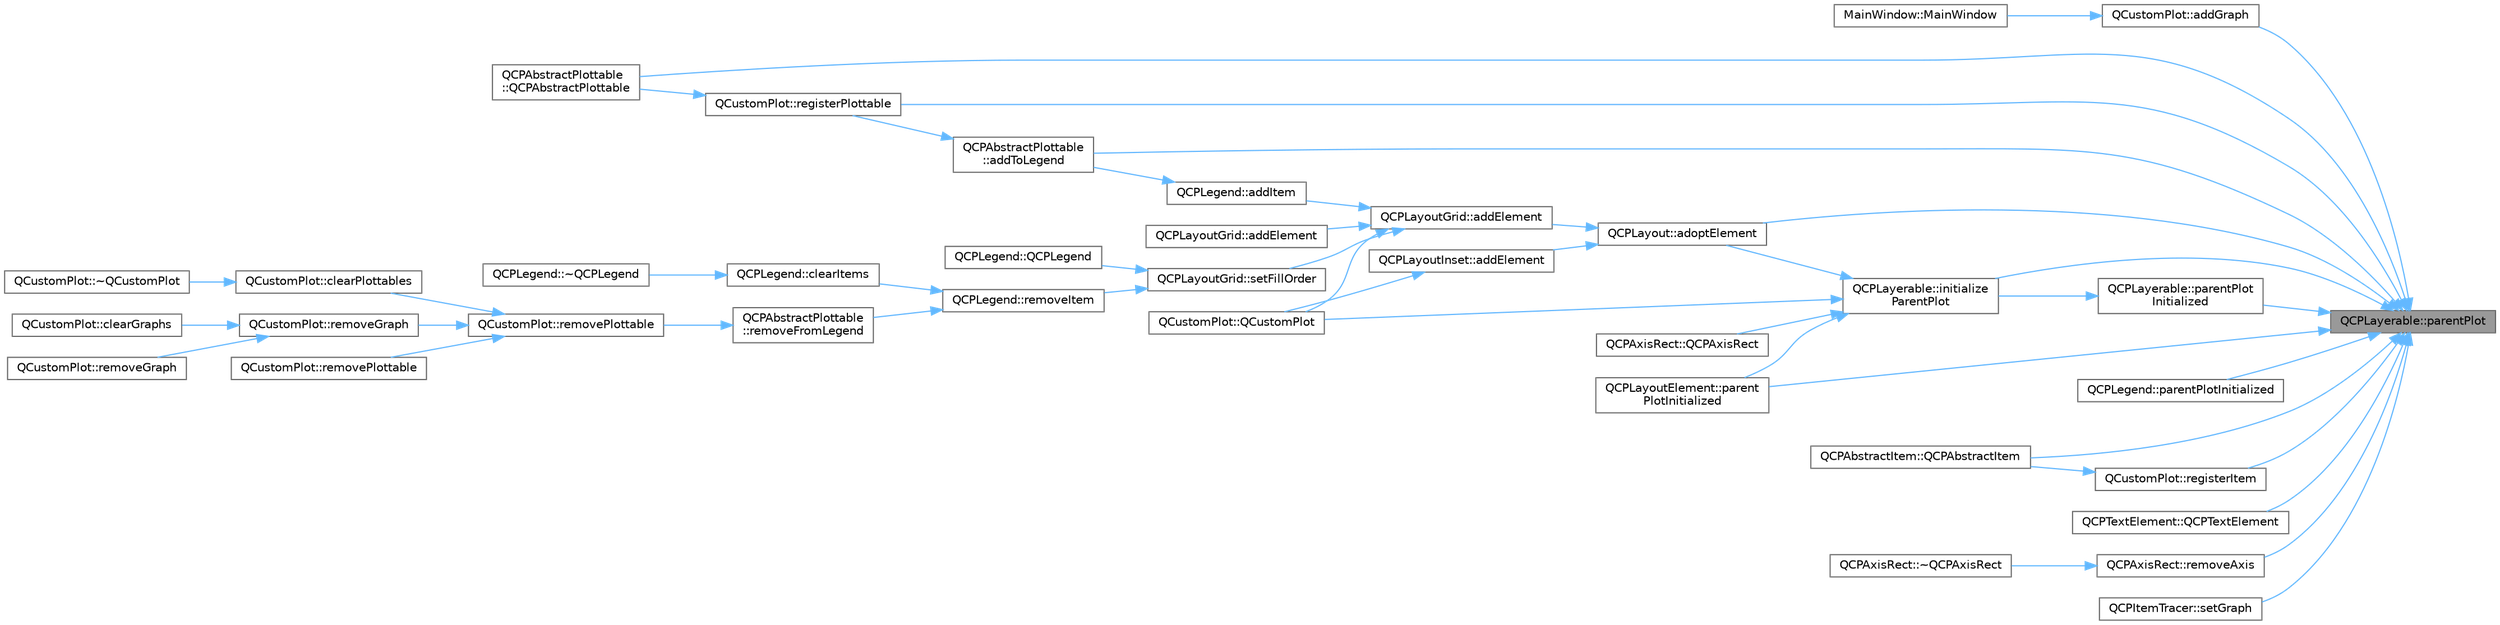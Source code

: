 digraph "QCPLayerable::parentPlot"
{
 // LATEX_PDF_SIZE
  bgcolor="transparent";
  edge [fontname=Helvetica,fontsize=10,labelfontname=Helvetica,labelfontsize=10];
  node [fontname=Helvetica,fontsize=10,shape=box,height=0.2,width=0.4];
  rankdir="RL";
  Node1 [label="QCPLayerable::parentPlot",height=0.2,width=0.4,color="gray40", fillcolor="grey60", style="filled", fontcolor="black",tooltip=" "];
  Node1 -> Node2 [dir="back",color="steelblue1",style="solid"];
  Node2 [label="QCustomPlot::addGraph",height=0.2,width=0.4,color="grey40", fillcolor="white", style="filled",URL="$class_q_custom_plot.html#a6fb2873d35a8a8089842d81a70a54167",tooltip=" "];
  Node2 -> Node3 [dir="back",color="steelblue1",style="solid"];
  Node3 [label="MainWindow::MainWindow",height=0.2,width=0.4,color="grey40", fillcolor="white", style="filled",URL="$class_main_window.html#a8b244be8b7b7db1b08de2a2acb9409db",tooltip=" "];
  Node1 -> Node4 [dir="back",color="steelblue1",style="solid"];
  Node4 [label="QCPAbstractPlottable\l::addToLegend",height=0.2,width=0.4,color="grey40", fillcolor="white", style="filled",URL="$class_q_c_p_abstract_plottable.html#aa64e93cb5b606d8110d2cc0a349bb30f",tooltip=" "];
  Node4 -> Node5 [dir="back",color="steelblue1",style="solid"];
  Node5 [label="QCustomPlot::registerPlottable",height=0.2,width=0.4,color="grey40", fillcolor="white", style="filled",URL="$class_q_custom_plot.html#aeba7733bb9fadfb5a375b3f40de9e58a",tooltip=" "];
  Node5 -> Node6 [dir="back",color="steelblue1",style="solid"];
  Node6 [label="QCPAbstractPlottable\l::QCPAbstractPlottable",height=0.2,width=0.4,color="grey40", fillcolor="white", style="filled",URL="$class_q_c_p_abstract_plottable.html#af78a036e40db6f53a31abadc5323715a",tooltip=" "];
  Node1 -> Node7 [dir="back",color="steelblue1",style="solid"];
  Node7 [label="QCPLayout::adoptElement",height=0.2,width=0.4,color="grey40", fillcolor="white", style="filled",URL="$class_q_c_p_layout.html#af6dbbc24156a808da29cd1ec031729a3",tooltip=" "];
  Node7 -> Node8 [dir="back",color="steelblue1",style="solid"];
  Node8 [label="QCPLayoutGrid::addElement",height=0.2,width=0.4,color="grey40", fillcolor="white", style="filled",URL="$class_q_c_p_layout_grid.html#adff1a2ca691ed83d2d24a4cd1fe17012",tooltip=" "];
  Node8 -> Node9 [dir="back",color="steelblue1",style="solid"];
  Node9 [label="QCPLayoutGrid::addElement",height=0.2,width=0.4,color="grey40", fillcolor="white", style="filled",URL="$class_q_c_p_layout_grid.html#a4c44025dd25acd27e053cadfd448ad7b",tooltip=" "];
  Node8 -> Node10 [dir="back",color="steelblue1",style="solid"];
  Node10 [label="QCPLegend::addItem",height=0.2,width=0.4,color="grey40", fillcolor="white", style="filled",URL="$class_q_c_p_legend.html#a3ab274de52d2951faea45a6d975e6b3f",tooltip=" "];
  Node10 -> Node4 [dir="back",color="steelblue1",style="solid"];
  Node8 -> Node11 [dir="back",color="steelblue1",style="solid"];
  Node11 [label="QCustomPlot::QCustomPlot",height=0.2,width=0.4,color="grey40", fillcolor="white", style="filled",URL="$class_q_custom_plot.html#a45b99626558651a6428b83972b0b34b8",tooltip=" "];
  Node8 -> Node12 [dir="back",color="steelblue1",style="solid"];
  Node12 [label="QCPLayoutGrid::setFillOrder",height=0.2,width=0.4,color="grey40", fillcolor="white", style="filled",URL="$class_q_c_p_layout_grid.html#affc2f3cfd22f28698c5b29b960d2a391",tooltip=" "];
  Node12 -> Node13 [dir="back",color="steelblue1",style="solid"];
  Node13 [label="QCPLegend::QCPLegend",height=0.2,width=0.4,color="grey40", fillcolor="white", style="filled",URL="$class_q_c_p_legend.html#a0001a456989bd07ea378883651fabd72",tooltip=" "];
  Node12 -> Node14 [dir="back",color="steelblue1",style="solid"];
  Node14 [label="QCPLegend::removeItem",height=0.2,width=0.4,color="grey40", fillcolor="white", style="filled",URL="$class_q_c_p_legend.html#ac91595c3eaa746fe6321d2eb952c63bb",tooltip=" "];
  Node14 -> Node15 [dir="back",color="steelblue1",style="solid"];
  Node15 [label="QCPLegend::clearItems",height=0.2,width=0.4,color="grey40", fillcolor="white", style="filled",URL="$class_q_c_p_legend.html#a24795c7250eb5214fcea16b7217b4dfb",tooltip=" "];
  Node15 -> Node16 [dir="back",color="steelblue1",style="solid"];
  Node16 [label="QCPLegend::~QCPLegend",height=0.2,width=0.4,color="grey40", fillcolor="white", style="filled",URL="$class_q_c_p_legend.html#a52b305572e20f4e7cb37e945e2b9bec0",tooltip=" "];
  Node14 -> Node17 [dir="back",color="steelblue1",style="solid"];
  Node17 [label="QCPAbstractPlottable\l::removeFromLegend",height=0.2,width=0.4,color="grey40", fillcolor="white", style="filled",URL="$class_q_c_p_abstract_plottable.html#a3cc235007e2343a65ad4f463767e0e20",tooltip=" "];
  Node17 -> Node18 [dir="back",color="steelblue1",style="solid"];
  Node18 [label="QCustomPlot::removePlottable",height=0.2,width=0.4,color="grey40", fillcolor="white", style="filled",URL="$class_q_custom_plot.html#af3dafd56884208474f311d6226513ab2",tooltip=" "];
  Node18 -> Node19 [dir="back",color="steelblue1",style="solid"];
  Node19 [label="QCustomPlot::clearPlottables",height=0.2,width=0.4,color="grey40", fillcolor="white", style="filled",URL="$class_q_custom_plot.html#a9a409bb3201878adb7ffba1c89c4e004",tooltip=" "];
  Node19 -> Node20 [dir="back",color="steelblue1",style="solid"];
  Node20 [label="QCustomPlot::~QCustomPlot",height=0.2,width=0.4,color="grey40", fillcolor="white", style="filled",URL="$class_q_custom_plot.html#a75d9b6f599dcae706e45efd425c5499e",tooltip=" "];
  Node18 -> Node21 [dir="back",color="steelblue1",style="solid"];
  Node21 [label="QCustomPlot::removeGraph",height=0.2,width=0.4,color="grey40", fillcolor="white", style="filled",URL="$class_q_custom_plot.html#a903561be895fb6528a770d66ac5e6713",tooltip=" "];
  Node21 -> Node22 [dir="back",color="steelblue1",style="solid"];
  Node22 [label="QCustomPlot::clearGraphs",height=0.2,width=0.4,color="grey40", fillcolor="white", style="filled",URL="$class_q_custom_plot.html#ab0f3abff2d2f7df3668b5836f39207fa",tooltip=" "];
  Node21 -> Node23 [dir="back",color="steelblue1",style="solid"];
  Node23 [label="QCustomPlot::removeGraph",height=0.2,width=0.4,color="grey40", fillcolor="white", style="filled",URL="$class_q_custom_plot.html#a9554b3d2d5b10c0f884bd4010b6c192c",tooltip=" "];
  Node18 -> Node24 [dir="back",color="steelblue1",style="solid"];
  Node24 [label="QCustomPlot::removePlottable",height=0.2,width=0.4,color="grey40", fillcolor="white", style="filled",URL="$class_q_custom_plot.html#afc210e0021480f8119bccf37839dbcc8",tooltip=" "];
  Node7 -> Node25 [dir="back",color="steelblue1",style="solid"];
  Node25 [label="QCPLayoutInset::addElement",height=0.2,width=0.4,color="grey40", fillcolor="white", style="filled",URL="$class_q_c_p_layout_inset.html#ad61529eb576af7f04dff94abb10c745a",tooltip=" "];
  Node25 -> Node11 [dir="back",color="steelblue1",style="solid"];
  Node1 -> Node26 [dir="back",color="steelblue1",style="solid"];
  Node26 [label="QCPLayerable::initialize\lParentPlot",height=0.2,width=0.4,color="grey40", fillcolor="white", style="filled",URL="$class_q_c_p_layerable.html#a8cbe5a0c9a5674249982f5ca5f8e02bc",tooltip=" "];
  Node26 -> Node7 [dir="back",color="steelblue1",style="solid"];
  Node26 -> Node27 [dir="back",color="steelblue1",style="solid"];
  Node27 [label="QCPLayoutElement::parent\lPlotInitialized",height=0.2,width=0.4,color="grey40", fillcolor="white", style="filled",URL="$class_q_c_p_layout_element.html#ab4bb5c5a958451f5f153fdce350f13cf",tooltip=" "];
  Node26 -> Node28 [dir="back",color="steelblue1",style="solid"];
  Node28 [label="QCPAxisRect::QCPAxisRect",height=0.2,width=0.4,color="grey40", fillcolor="white", style="filled",URL="$class_q_c_p_axis_rect.html#a60b31dece805462c1b82eea2e69ba042",tooltip=" "];
  Node26 -> Node11 [dir="back",color="steelblue1",style="solid"];
  Node1 -> Node29 [dir="back",color="steelblue1",style="solid"];
  Node29 [label="QCPLayerable::parentPlot\lInitialized",height=0.2,width=0.4,color="grey40", fillcolor="white", style="filled",URL="$class_q_c_p_layerable.html#ab20b7dbd8e0249ed61adb9622c427382",tooltip=" "];
  Node29 -> Node26 [dir="back",color="steelblue1",style="solid"];
  Node1 -> Node27 [dir="back",color="steelblue1",style="solid"];
  Node1 -> Node30 [dir="back",color="steelblue1",style="solid"];
  Node30 [label="QCPLegend::parentPlotInitialized",height=0.2,width=0.4,color="grey40", fillcolor="white", style="filled",URL="$class_q_c_p_legend.html#a2b225cefb5eb267771e2c7c44fd2b408",tooltip=" "];
  Node1 -> Node31 [dir="back",color="steelblue1",style="solid"];
  Node31 [label="QCPAbstractItem::QCPAbstractItem",height=0.2,width=0.4,color="grey40", fillcolor="white", style="filled",URL="$class_q_c_p_abstract_item.html#a9922507d8b4503a1fe1ed0b1030e23b6",tooltip=" "];
  Node1 -> Node6 [dir="back",color="steelblue1",style="solid"];
  Node1 -> Node32 [dir="back",color="steelblue1",style="solid"];
  Node32 [label="QCPTextElement::QCPTextElement",height=0.2,width=0.4,color="grey40", fillcolor="white", style="filled",URL="$class_q_c_p_text_element.html#ae1de18bdb1e7ba959f132018dd9a0258",tooltip=" "];
  Node1 -> Node33 [dir="back",color="steelblue1",style="solid"];
  Node33 [label="QCustomPlot::registerItem",height=0.2,width=0.4,color="grey40", fillcolor="white", style="filled",URL="$class_q_custom_plot.html#afbd4010b2e3f364c8d512691b2a1640a",tooltip=" "];
  Node33 -> Node31 [dir="back",color="steelblue1",style="solid"];
  Node1 -> Node5 [dir="back",color="steelblue1",style="solid"];
  Node1 -> Node34 [dir="back",color="steelblue1",style="solid"];
  Node34 [label="QCPAxisRect::removeAxis",height=0.2,width=0.4,color="grey40", fillcolor="white", style="filled",URL="$class_q_c_p_axis_rect.html#a03c39cd9704f0d36fb6cf980cdddcbaa",tooltip=" "];
  Node34 -> Node35 [dir="back",color="steelblue1",style="solid"];
  Node35 [label="QCPAxisRect::~QCPAxisRect",height=0.2,width=0.4,color="grey40", fillcolor="white", style="filled",URL="$class_q_c_p_axis_rect.html#a463c44b1856ddbf82eb3f7b582839cd0",tooltip=" "];
  Node1 -> Node36 [dir="back",color="steelblue1",style="solid"];
  Node36 [label="QCPItemTracer::setGraph",height=0.2,width=0.4,color="grey40", fillcolor="white", style="filled",URL="$class_q_c_p_item_tracer.html#af5886f4ded8dd68cb4f3388f390790c0",tooltip=" "];
}
